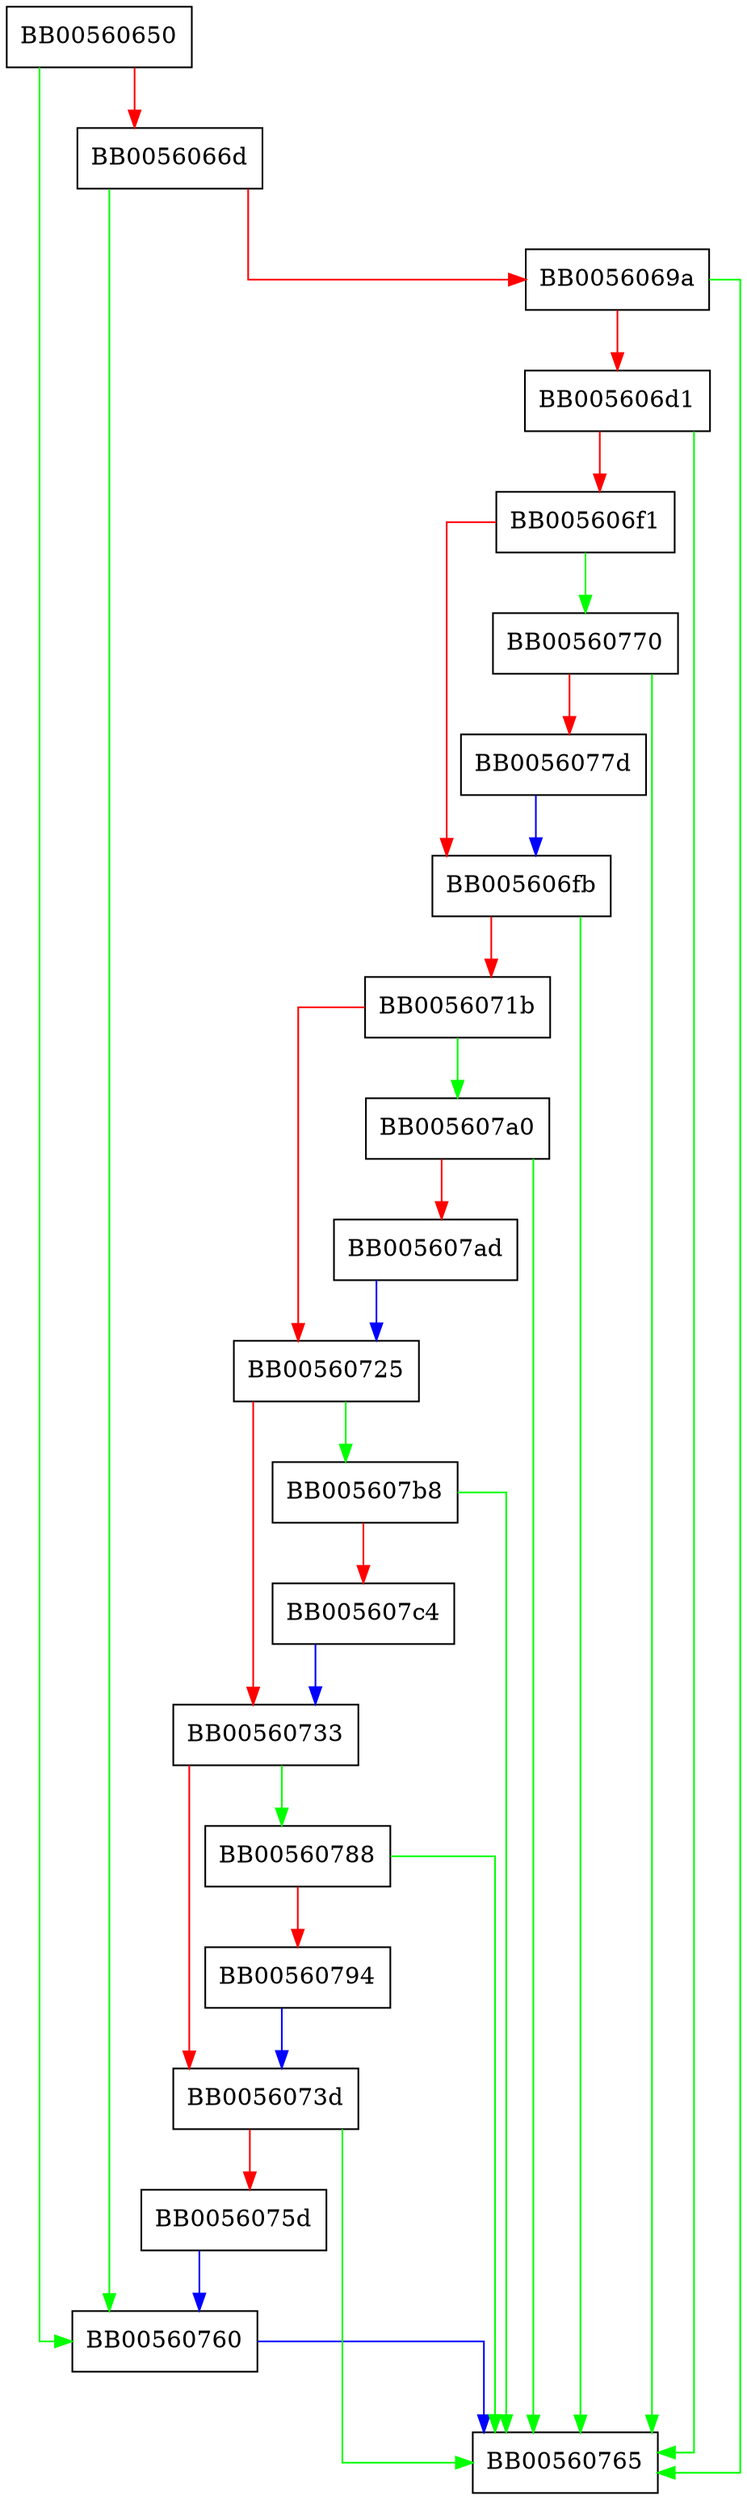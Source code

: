 digraph parse_level {
  node [shape="box"];
  graph [splines=ortho];
  BB00560650 -> BB00560760 [color="green"];
  BB00560650 -> BB0056066d [color="red"];
  BB0056066d -> BB00560760 [color="green"];
  BB0056066d -> BB0056069a [color="red"];
  BB0056069a -> BB00560765 [color="green"];
  BB0056069a -> BB005606d1 [color="red"];
  BB005606d1 -> BB00560765 [color="green"];
  BB005606d1 -> BB005606f1 [color="red"];
  BB005606f1 -> BB00560770 [color="green"];
  BB005606f1 -> BB005606fb [color="red"];
  BB005606fb -> BB00560765 [color="green"];
  BB005606fb -> BB0056071b [color="red"];
  BB0056071b -> BB005607a0 [color="green"];
  BB0056071b -> BB00560725 [color="red"];
  BB00560725 -> BB005607b8 [color="green"];
  BB00560725 -> BB00560733 [color="red"];
  BB00560733 -> BB00560788 [color="green"];
  BB00560733 -> BB0056073d [color="red"];
  BB0056073d -> BB00560765 [color="green"];
  BB0056073d -> BB0056075d [color="red"];
  BB0056075d -> BB00560760 [color="blue"];
  BB00560760 -> BB00560765 [color="blue"];
  BB00560770 -> BB00560765 [color="green"];
  BB00560770 -> BB0056077d [color="red"];
  BB0056077d -> BB005606fb [color="blue"];
  BB00560788 -> BB00560765 [color="green"];
  BB00560788 -> BB00560794 [color="red"];
  BB00560794 -> BB0056073d [color="blue"];
  BB005607a0 -> BB00560765 [color="green"];
  BB005607a0 -> BB005607ad [color="red"];
  BB005607ad -> BB00560725 [color="blue"];
  BB005607b8 -> BB00560765 [color="green"];
  BB005607b8 -> BB005607c4 [color="red"];
  BB005607c4 -> BB00560733 [color="blue"];
}